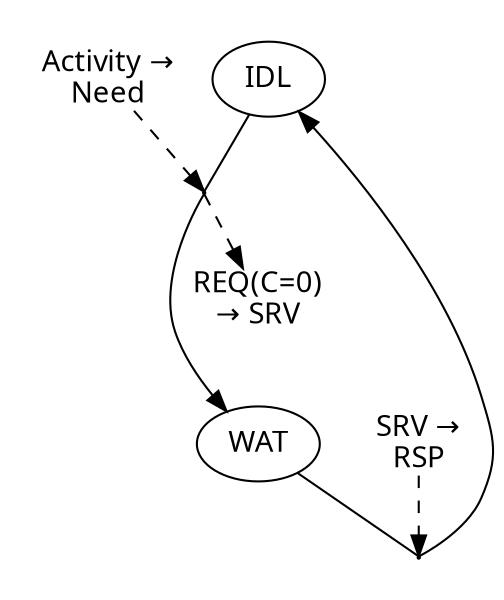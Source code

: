 digraph {
color=white;
graph [ fontname="sans-serif" ];
node [ fontname="sans-serif" ];
edge [ fontname="sans-serif" ];
A_0_false [ label="IDL", shape=ellipse ];
A_1_false [ label="WAT", shape=ellipse ];
subgraph cluster_0 {
T_0_18446744073709551615 [ shape=point, height=0.015, width=0.015 ];
A_0_false -> T_0_18446744073709551615 [ arrowhead=none, direction=forward ];
T_0_18446744073709551615 -> A_1_false;
D_0_18446744073709551615_0 [ label="Activity &#8594;\nNeed", shape=plain ];
D_0_18446744073709551615_0 -> T_0_18446744073709551615 [ color=Black, style=dashed ];
S_0_18446744073709551615_1 [ label="REQ(C=0)\n&#8594; SRV", shape=plain ];
T_0_18446744073709551615 -> S_0_18446744073709551615_1 [ color=Black, style=dashed ];
S_0_18446744073709551615_1 -> A_1_false [ style=invis ];
}
subgraph cluster_1 {
T_1_18446744073709551615 [ shape=point, height=0.015, width=0.015 ];
A_1_false -> T_1_18446744073709551615 [ arrowhead=none, direction=forward ];
T_1_18446744073709551615 -> A_0_false;
D_1_18446744073709551615_6 [ label="SRV &#8594;\nRSP", shape=plain ];
D_1_18446744073709551615_6 -> T_1_18446744073709551615 [ color=Black, style=dashed ];
}
}
